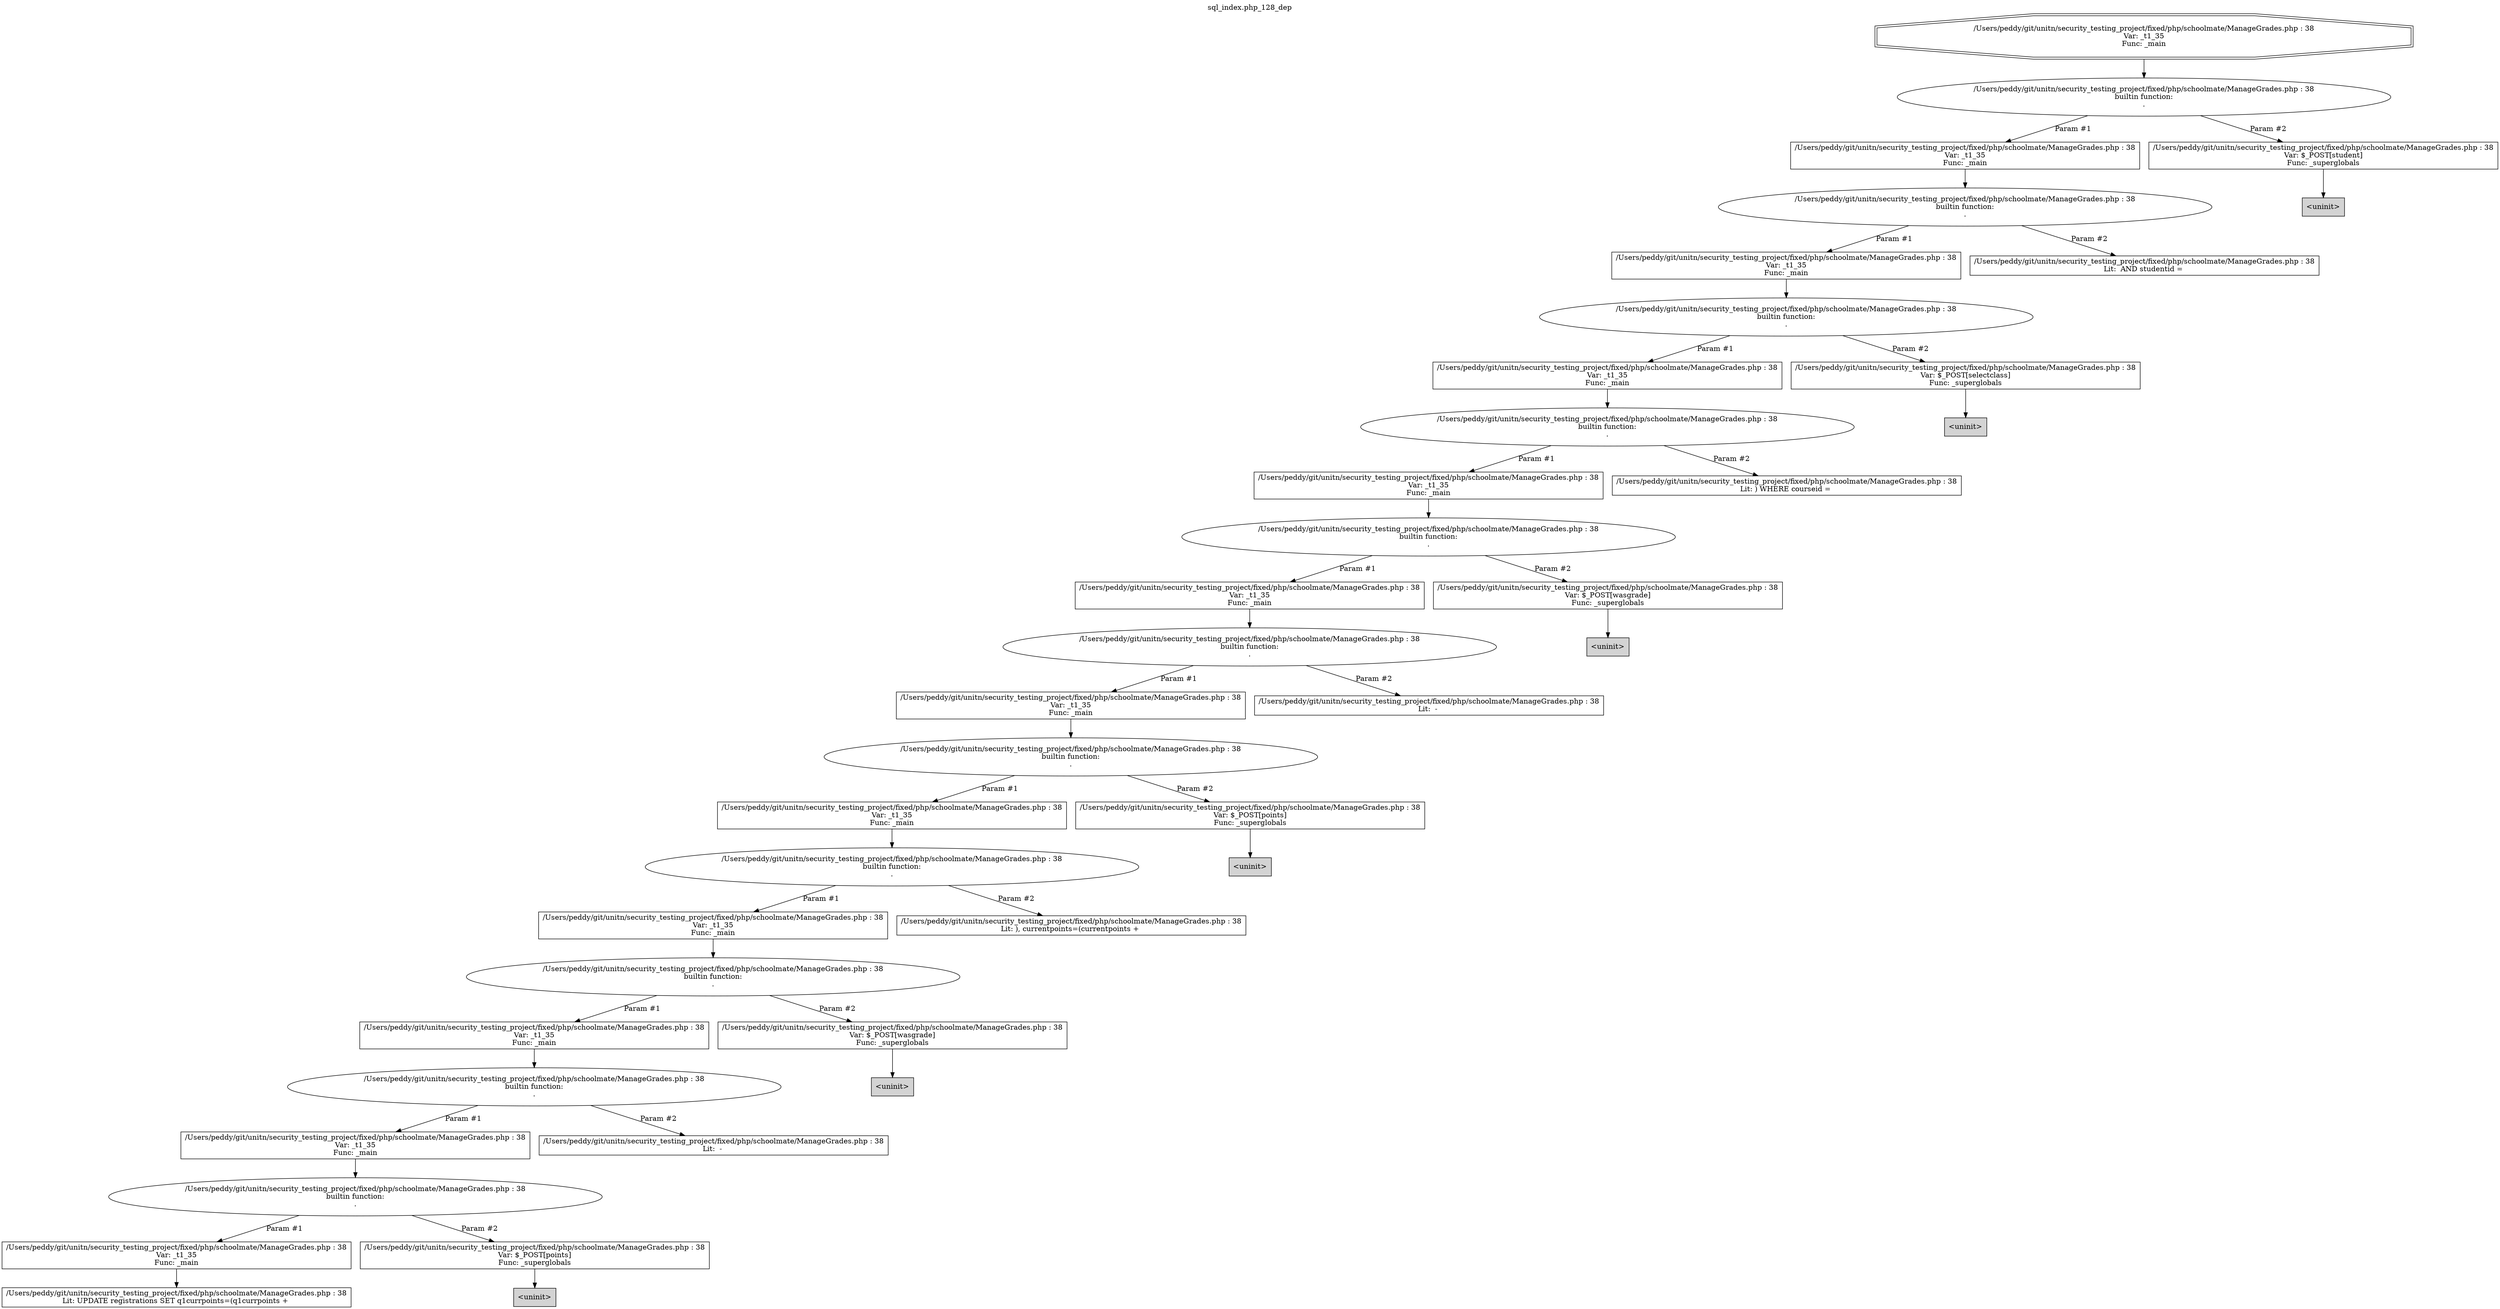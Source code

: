 digraph cfg {
  label="sql_index.php_128_dep";
  labelloc=t;
  n1 [shape=doubleoctagon, label="/Users/peddy/git/unitn/security_testing_project/fixed/php/schoolmate/ManageGrades.php : 38\nVar: _t1_35\nFunc: _main\n"];
  n2 [shape=ellipse, label="/Users/peddy/git/unitn/security_testing_project/fixed/php/schoolmate/ManageGrades.php : 38\nbuiltin function:\n.\n"];
  n3 [shape=box, label="/Users/peddy/git/unitn/security_testing_project/fixed/php/schoolmate/ManageGrades.php : 38\nVar: _t1_35\nFunc: _main\n"];
  n4 [shape=ellipse, label="/Users/peddy/git/unitn/security_testing_project/fixed/php/schoolmate/ManageGrades.php : 38\nbuiltin function:\n.\n"];
  n5 [shape=box, label="/Users/peddy/git/unitn/security_testing_project/fixed/php/schoolmate/ManageGrades.php : 38\nVar: _t1_35\nFunc: _main\n"];
  n6 [shape=ellipse, label="/Users/peddy/git/unitn/security_testing_project/fixed/php/schoolmate/ManageGrades.php : 38\nbuiltin function:\n.\n"];
  n7 [shape=box, label="/Users/peddy/git/unitn/security_testing_project/fixed/php/schoolmate/ManageGrades.php : 38\nVar: _t1_35\nFunc: _main\n"];
  n8 [shape=ellipse, label="/Users/peddy/git/unitn/security_testing_project/fixed/php/schoolmate/ManageGrades.php : 38\nbuiltin function:\n.\n"];
  n9 [shape=box, label="/Users/peddy/git/unitn/security_testing_project/fixed/php/schoolmate/ManageGrades.php : 38\nVar: _t1_35\nFunc: _main\n"];
  n10 [shape=ellipse, label="/Users/peddy/git/unitn/security_testing_project/fixed/php/schoolmate/ManageGrades.php : 38\nbuiltin function:\n.\n"];
  n11 [shape=box, label="/Users/peddy/git/unitn/security_testing_project/fixed/php/schoolmate/ManageGrades.php : 38\nVar: _t1_35\nFunc: _main\n"];
  n12 [shape=ellipse, label="/Users/peddy/git/unitn/security_testing_project/fixed/php/schoolmate/ManageGrades.php : 38\nbuiltin function:\n.\n"];
  n13 [shape=box, label="/Users/peddy/git/unitn/security_testing_project/fixed/php/schoolmate/ManageGrades.php : 38\nVar: _t1_35\nFunc: _main\n"];
  n14 [shape=ellipse, label="/Users/peddy/git/unitn/security_testing_project/fixed/php/schoolmate/ManageGrades.php : 38\nbuiltin function:\n.\n"];
  n15 [shape=box, label="/Users/peddy/git/unitn/security_testing_project/fixed/php/schoolmate/ManageGrades.php : 38\nVar: _t1_35\nFunc: _main\n"];
  n16 [shape=ellipse, label="/Users/peddy/git/unitn/security_testing_project/fixed/php/schoolmate/ManageGrades.php : 38\nbuiltin function:\n.\n"];
  n17 [shape=box, label="/Users/peddy/git/unitn/security_testing_project/fixed/php/schoolmate/ManageGrades.php : 38\nVar: _t1_35\nFunc: _main\n"];
  n18 [shape=ellipse, label="/Users/peddy/git/unitn/security_testing_project/fixed/php/schoolmate/ManageGrades.php : 38\nbuiltin function:\n.\n"];
  n19 [shape=box, label="/Users/peddy/git/unitn/security_testing_project/fixed/php/schoolmate/ManageGrades.php : 38\nVar: _t1_35\nFunc: _main\n"];
  n20 [shape=ellipse, label="/Users/peddy/git/unitn/security_testing_project/fixed/php/schoolmate/ManageGrades.php : 38\nbuiltin function:\n.\n"];
  n21 [shape=box, label="/Users/peddy/git/unitn/security_testing_project/fixed/php/schoolmate/ManageGrades.php : 38\nVar: _t1_35\nFunc: _main\n"];
  n22 [shape=ellipse, label="/Users/peddy/git/unitn/security_testing_project/fixed/php/schoolmate/ManageGrades.php : 38\nbuiltin function:\n.\n"];
  n23 [shape=box, label="/Users/peddy/git/unitn/security_testing_project/fixed/php/schoolmate/ManageGrades.php : 38\nVar: _t1_35\nFunc: _main\n"];
  n24 [shape=box, label="/Users/peddy/git/unitn/security_testing_project/fixed/php/schoolmate/ManageGrades.php : 38\nLit: UPDATE registrations SET q1currpoints=(q1currpoints + \n"];
  n25 [shape=box, label="/Users/peddy/git/unitn/security_testing_project/fixed/php/schoolmate/ManageGrades.php : 38\nVar: $_POST[points]\nFunc: _superglobals\n"];
  n26 [shape=box, label="<uninit>",style=filled];
  n27 [shape=box, label="/Users/peddy/git/unitn/security_testing_project/fixed/php/schoolmate/ManageGrades.php : 38\nLit:  - \n"];
  n28 [shape=box, label="/Users/peddy/git/unitn/security_testing_project/fixed/php/schoolmate/ManageGrades.php : 38\nVar: $_POST[wasgrade]\nFunc: _superglobals\n"];
  n29 [shape=box, label="<uninit>",style=filled];
  n30 [shape=box, label="/Users/peddy/git/unitn/security_testing_project/fixed/php/schoolmate/ManageGrades.php : 38\nLit: ), currentpoints=(currentpoints + \n"];
  n31 [shape=box, label="/Users/peddy/git/unitn/security_testing_project/fixed/php/schoolmate/ManageGrades.php : 38\nVar: $_POST[points]\nFunc: _superglobals\n"];
  n32 [shape=box, label="<uninit>",style=filled];
  n33 [shape=box, label="/Users/peddy/git/unitn/security_testing_project/fixed/php/schoolmate/ManageGrades.php : 38\nLit:  - \n"];
  n34 [shape=box, label="/Users/peddy/git/unitn/security_testing_project/fixed/php/schoolmate/ManageGrades.php : 38\nVar: $_POST[wasgrade]\nFunc: _superglobals\n"];
  n35 [shape=box, label="<uninit>",style=filled];
  n36 [shape=box, label="/Users/peddy/git/unitn/security_testing_project/fixed/php/schoolmate/ManageGrades.php : 38\nLit: ) WHERE courseid = \n"];
  n37 [shape=box, label="/Users/peddy/git/unitn/security_testing_project/fixed/php/schoolmate/ManageGrades.php : 38\nVar: $_POST[selectclass]\nFunc: _superglobals\n"];
  n38 [shape=box, label="<uninit>",style=filled];
  n39 [shape=box, label="/Users/peddy/git/unitn/security_testing_project/fixed/php/schoolmate/ManageGrades.php : 38\nLit:  AND studentid = \n"];
  n40 [shape=box, label="/Users/peddy/git/unitn/security_testing_project/fixed/php/schoolmate/ManageGrades.php : 38\nVar: $_POST[student]\nFunc: _superglobals\n"];
  n41 [shape=box, label="<uninit>",style=filled];
  n1 -> n2;
  n3 -> n4;
  n5 -> n6;
  n7 -> n8;
  n9 -> n10;
  n11 -> n12;
  n13 -> n14;
  n15 -> n16;
  n17 -> n18;
  n19 -> n20;
  n21 -> n22;
  n23 -> n24;
  n22 -> n23[label="Param #1"];
  n22 -> n25[label="Param #2"];
  n25 -> n26;
  n20 -> n21[label="Param #1"];
  n20 -> n27[label="Param #2"];
  n18 -> n19[label="Param #1"];
  n18 -> n28[label="Param #2"];
  n28 -> n29;
  n16 -> n17[label="Param #1"];
  n16 -> n30[label="Param #2"];
  n14 -> n15[label="Param #1"];
  n14 -> n31[label="Param #2"];
  n31 -> n32;
  n12 -> n13[label="Param #1"];
  n12 -> n33[label="Param #2"];
  n10 -> n11[label="Param #1"];
  n10 -> n34[label="Param #2"];
  n34 -> n35;
  n8 -> n9[label="Param #1"];
  n8 -> n36[label="Param #2"];
  n6 -> n7[label="Param #1"];
  n6 -> n37[label="Param #2"];
  n37 -> n38;
  n4 -> n5[label="Param #1"];
  n4 -> n39[label="Param #2"];
  n2 -> n3[label="Param #1"];
  n2 -> n40[label="Param #2"];
  n40 -> n41;
}
